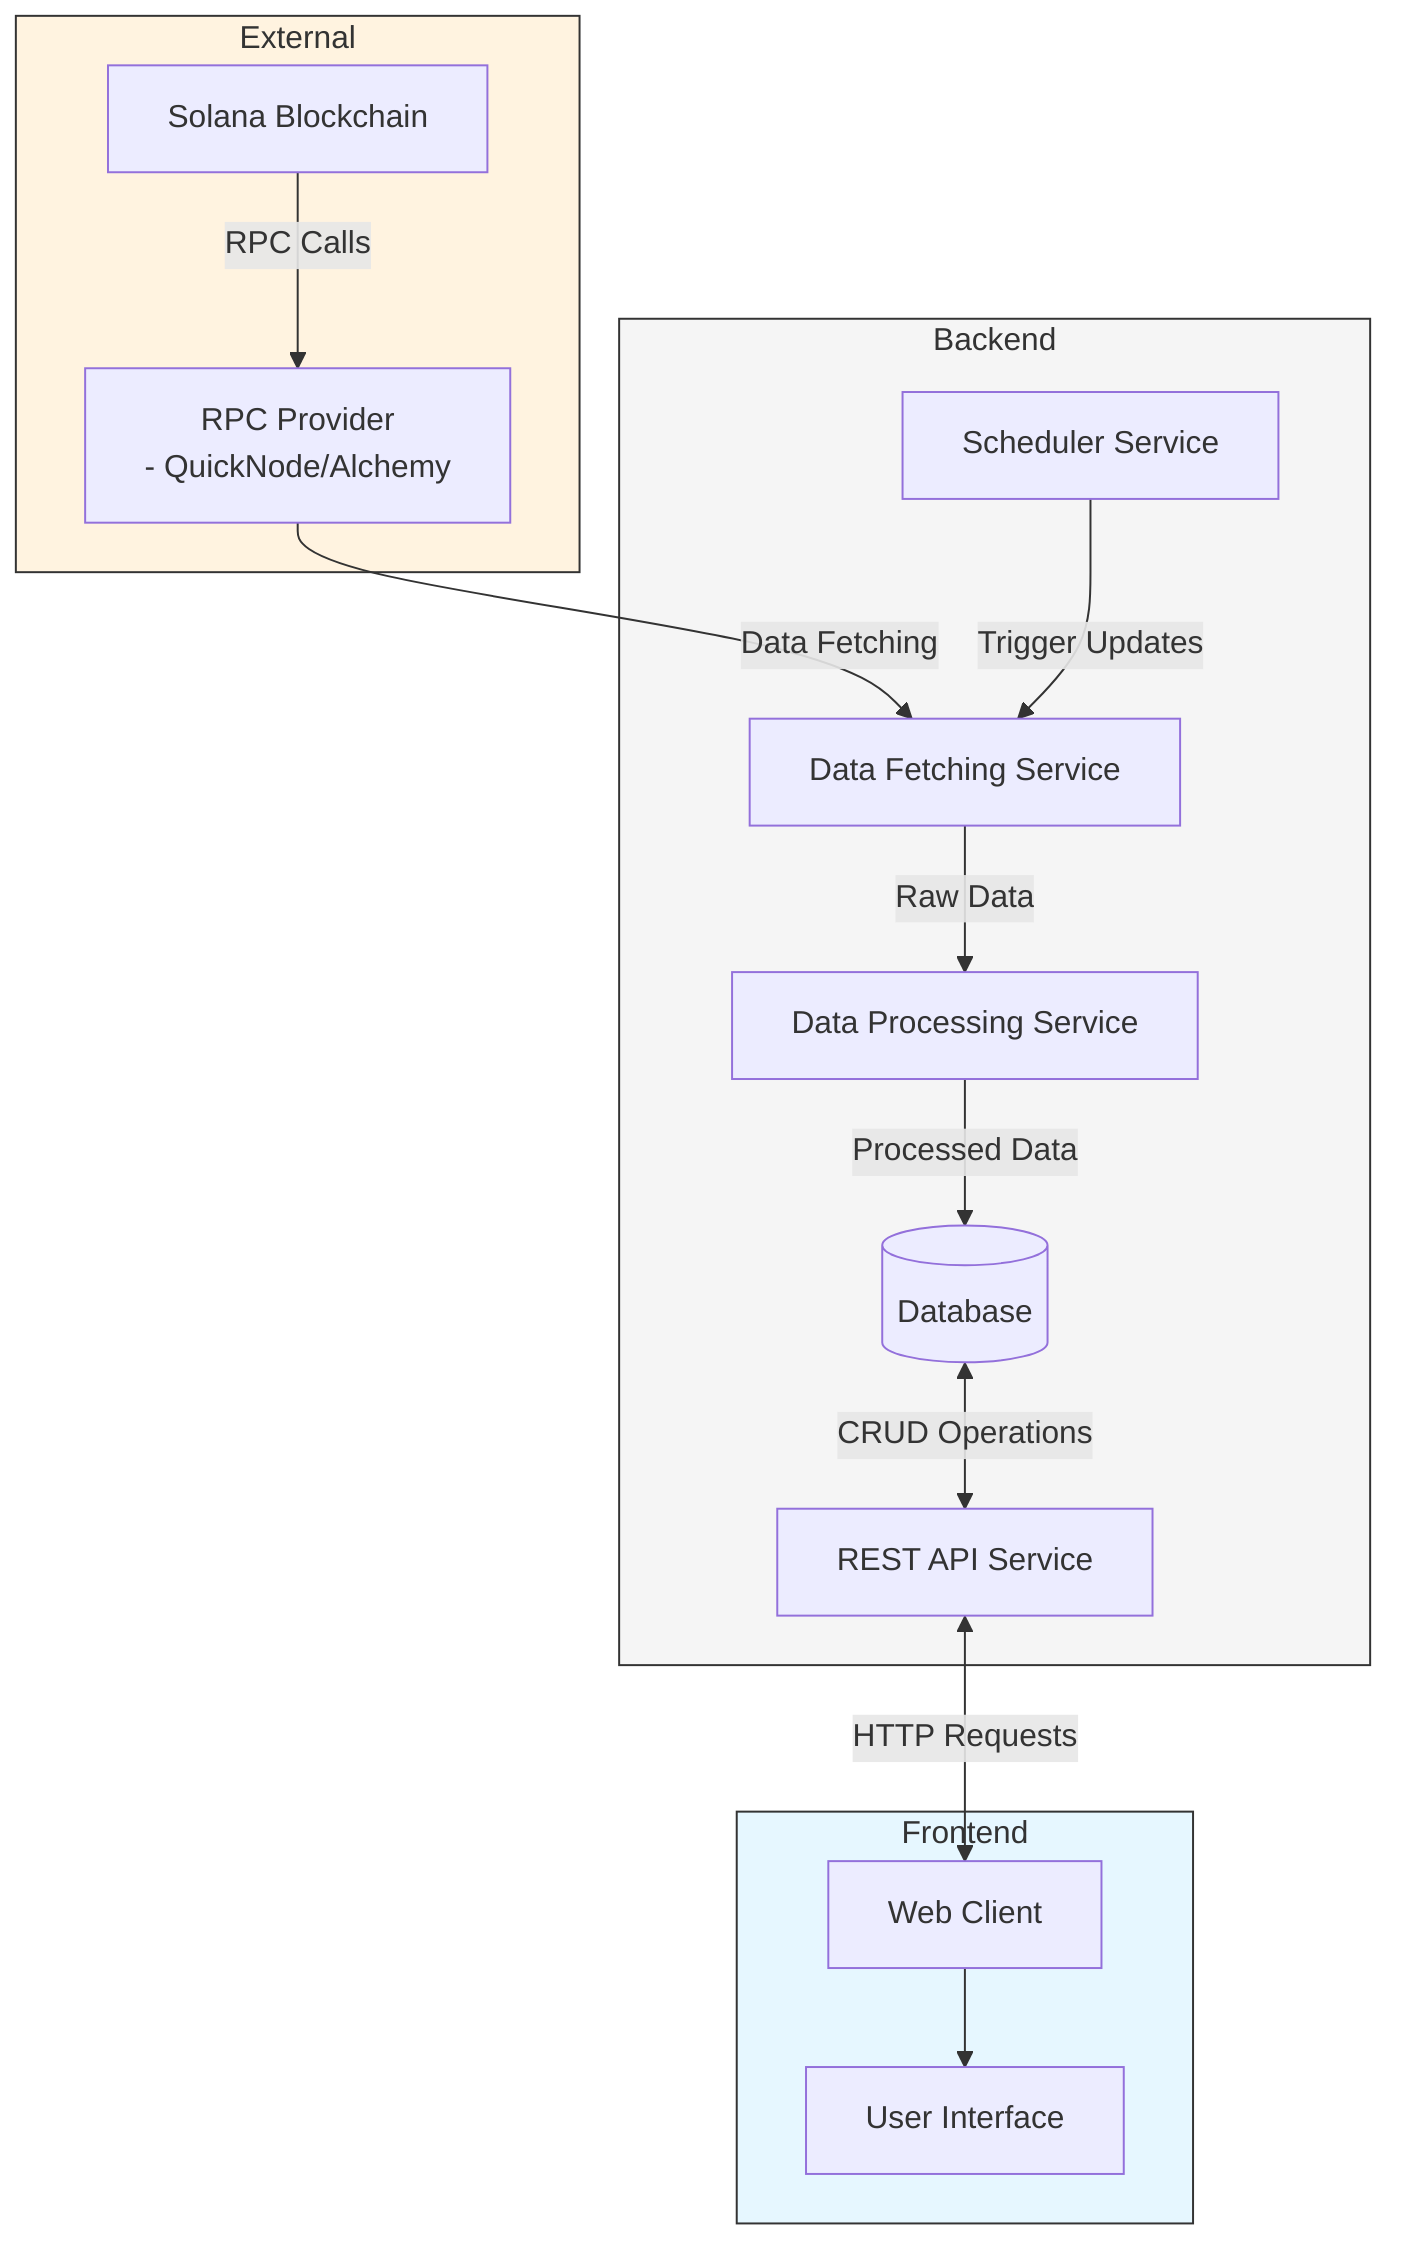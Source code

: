 flowchart TD
    subgraph External
        SOL[Solana Blockchain] --> |RPC Calls| RPC[RPC Provider\n- QuickNode/Alchemy]
    end
    
    subgraph Backend
        direction TB
        RPC --> |Data Fetching| FETCH[Data Fetching Service]
        FETCH --> |Raw Data| PROCESSOR[Data Processing Service]
        PROCESSOR --> |Processed Data| DB[(Database)]
        DB <--> |CRUD Operations| API[REST API Service]
        SCHEDULER[Scheduler Service] --> |Trigger Updates| FETCH
    end
    
    subgraph Frontend
        direction TB
        API <--> |HTTP Requests| CLIENT[Web Client]
        CLIENT --> UI[User Interface]
    end
    
    style Backend fill:#f5f5f5,stroke:#333,stroke-width:1px
    style Frontend fill:#e6f7ff,stroke:#333,stroke-width:1px
    style External fill:#fff3e0,stroke:#333,stroke-width:1px